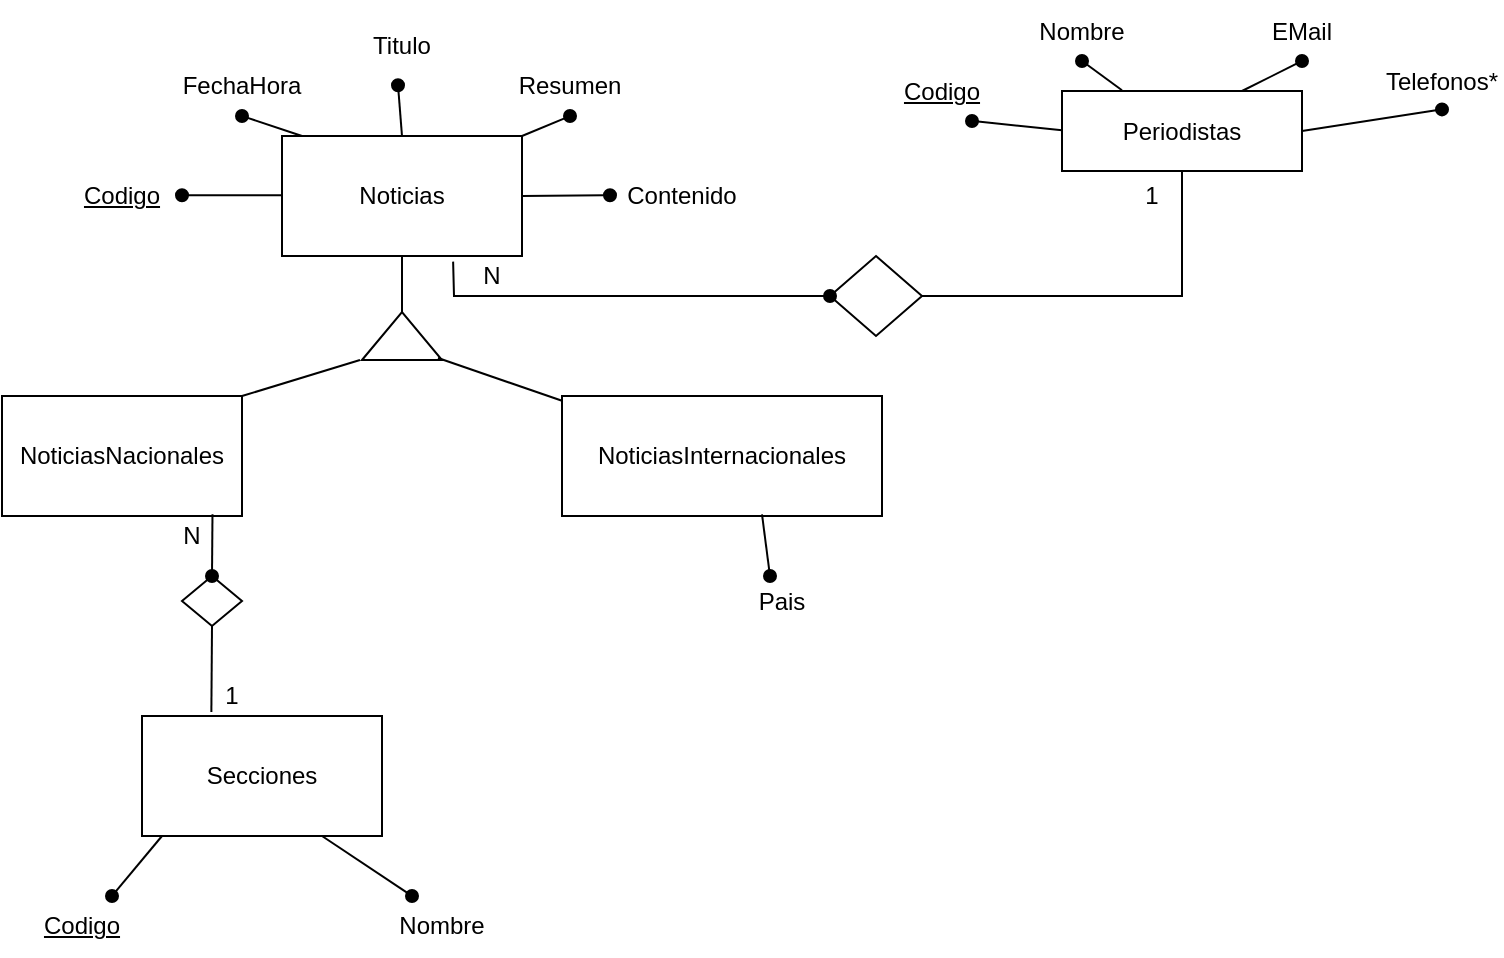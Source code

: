 <mxfile version="17.4.2" type="device"><diagram id="sDNXYqp0FB1McC_Mwqjt" name="Página-1"><mxGraphModel dx="862" dy="553" grid="1" gridSize="10" guides="1" tooltips="1" connect="1" arrows="1" fold="1" page="1" pageScale="1" pageWidth="827" pageHeight="1169" math="0" shadow="0"><root><mxCell id="0"/><mxCell id="1" parent="0"/><mxCell id="K20zXK5v0A6NohmdbOi2-1" value="Noticias" style="rounded=0;whiteSpace=wrap;html=1;" parent="1" vertex="1"><mxGeometry x="170" y="100" width="120" height="60" as="geometry"/></mxCell><mxCell id="K20zXK5v0A6NohmdbOi2-2" value="NoticiasNacionales" style="rounded=0;whiteSpace=wrap;html=1;" parent="1" vertex="1"><mxGeometry x="30" y="230" width="120" height="60" as="geometry"/></mxCell><mxCell id="K20zXK5v0A6NohmdbOi2-3" value="NoticiasInternacionales" style="rounded=0;whiteSpace=wrap;html=1;" parent="1" vertex="1"><mxGeometry x="310" y="230" width="160" height="60" as="geometry"/></mxCell><mxCell id="K20zXK5v0A6NohmdbOi2-4" value="Periodistas" style="rounded=0;whiteSpace=wrap;html=1;" parent="1" vertex="1"><mxGeometry x="560" y="77.5" width="120" height="40" as="geometry"/></mxCell><mxCell id="K20zXK5v0A6NohmdbOi2-5" value="Secciones" style="rounded=0;whiteSpace=wrap;html=1;" parent="1" vertex="1"><mxGeometry x="100" y="390" width="120" height="60" as="geometry"/></mxCell><mxCell id="K20zXK5v0A6NohmdbOi2-7" value="Codigo" style="text;html=1;strokeColor=none;fillColor=none;align=center;verticalAlign=middle;whiteSpace=wrap;rounded=0;fontStyle=4" parent="1" vertex="1"><mxGeometry x="60" y="115" width="60" height="30" as="geometry"/></mxCell><mxCell id="K20zXK5v0A6NohmdbOi2-8" value="FechaHora" style="text;html=1;strokeColor=none;fillColor=none;align=center;verticalAlign=middle;whiteSpace=wrap;rounded=0;" parent="1" vertex="1"><mxGeometry x="120" y="60" width="60" height="30" as="geometry"/></mxCell><mxCell id="K20zXK5v0A6NohmdbOi2-9" value="Titulo" style="text;html=1;strokeColor=none;fillColor=none;align=center;verticalAlign=middle;whiteSpace=wrap;rounded=0;" parent="1" vertex="1"><mxGeometry x="200" y="40" width="60" height="30" as="geometry"/></mxCell><mxCell id="K20zXK5v0A6NohmdbOi2-10" value="Resumen" style="text;html=1;strokeColor=none;fillColor=none;align=center;verticalAlign=middle;whiteSpace=wrap;rounded=0;" parent="1" vertex="1"><mxGeometry x="284" y="60" width="60" height="30" as="geometry"/></mxCell><mxCell id="K20zXK5v0A6NohmdbOi2-11" value="Contenido" style="text;html=1;strokeColor=none;fillColor=none;align=center;verticalAlign=middle;whiteSpace=wrap;rounded=0;" parent="1" vertex="1"><mxGeometry x="340" y="115" width="60" height="30" as="geometry"/></mxCell><mxCell id="K20zXK5v0A6NohmdbOi2-16" value="" style="triangle;whiteSpace=wrap;html=1;rotation=-90;" parent="1" vertex="1"><mxGeometry x="218" y="180" width="24" height="40" as="geometry"/></mxCell><mxCell id="K20zXK5v0A6NohmdbOi2-17" value="" style="endArrow=none;html=1;rounded=0;entryX=1;entryY=0.5;entryDx=0;entryDy=0;exitX=0.5;exitY=1;exitDx=0;exitDy=0;" parent="1" source="K20zXK5v0A6NohmdbOi2-1" target="K20zXK5v0A6NohmdbOi2-16" edge="1"><mxGeometry width="50" height="50" relative="1" as="geometry"><mxPoint x="250" y="230" as="sourcePoint"/><mxPoint x="300" y="180" as="targetPoint"/></mxGeometry></mxCell><mxCell id="K20zXK5v0A6NohmdbOi2-18" value="" style="endArrow=none;html=1;rounded=0;entryX=0;entryY=-0.025;entryDx=0;entryDy=0;entryPerimeter=0;exitX=1;exitY=0;exitDx=0;exitDy=0;" parent="1" source="K20zXK5v0A6NohmdbOi2-2" target="K20zXK5v0A6NohmdbOi2-16" edge="1"><mxGeometry width="50" height="50" relative="1" as="geometry"><mxPoint x="190" y="290" as="sourcePoint"/><mxPoint x="240" y="240" as="targetPoint"/></mxGeometry></mxCell><mxCell id="K20zXK5v0A6NohmdbOi2-19" value="" style="endArrow=none;html=1;rounded=0;entryX=0.042;entryY=0.95;entryDx=0;entryDy=0;entryPerimeter=0;" parent="1" source="K20zXK5v0A6NohmdbOi2-3" target="K20zXK5v0A6NohmdbOi2-16" edge="1"><mxGeometry width="50" height="50" relative="1" as="geometry"><mxPoint x="240" y="290" as="sourcePoint"/><mxPoint x="290" y="240" as="targetPoint"/></mxGeometry></mxCell><mxCell id="K20zXK5v0A6NohmdbOi2-20" value="Codigo" style="text;html=1;strokeColor=none;fillColor=none;align=center;verticalAlign=middle;whiteSpace=wrap;rounded=0;fontStyle=4" parent="1" vertex="1"><mxGeometry x="40" y="480" width="60" height="30" as="geometry"/></mxCell><mxCell id="K20zXK5v0A6NohmdbOi2-21" value="Nombre" style="text;html=1;strokeColor=none;fillColor=none;align=center;verticalAlign=middle;whiteSpace=wrap;rounded=0;" parent="1" vertex="1"><mxGeometry x="220" y="480" width="60" height="30" as="geometry"/></mxCell><mxCell id="K20zXK5v0A6NohmdbOi2-24" value="Codigo" style="text;html=1;strokeColor=none;fillColor=none;align=center;verticalAlign=middle;whiteSpace=wrap;rounded=0;fontStyle=4" parent="1" vertex="1"><mxGeometry x="470" y="62.5" width="60" height="30" as="geometry"/></mxCell><mxCell id="K20zXK5v0A6NohmdbOi2-25" value="Nombre" style="text;html=1;strokeColor=none;fillColor=none;align=center;verticalAlign=middle;whiteSpace=wrap;rounded=0;" parent="1" vertex="1"><mxGeometry x="540" y="32.5" width="60" height="30" as="geometry"/></mxCell><mxCell id="K20zXK5v0A6NohmdbOi2-26" value="EMail" style="text;html=1;strokeColor=none;fillColor=none;align=center;verticalAlign=middle;whiteSpace=wrap;rounded=0;" parent="1" vertex="1"><mxGeometry x="650" y="32.5" width="60" height="30" as="geometry"/></mxCell><mxCell id="K20zXK5v0A6NohmdbOi2-27" value="Telefonos*" style="text;html=1;strokeColor=none;fillColor=none;align=center;verticalAlign=middle;whiteSpace=wrap;rounded=0;" parent="1" vertex="1"><mxGeometry x="720" y="57.5" width="60" height="30" as="geometry"/></mxCell><mxCell id="K20zXK5v0A6NohmdbOi2-34" value="" style="rhombus;whiteSpace=wrap;html=1;" parent="1" vertex="1"><mxGeometry x="444" y="160" width="46" height="40" as="geometry"/></mxCell><mxCell id="K20zXK5v0A6NohmdbOi2-35" value="" style="endArrow=none;html=1;rounded=0;exitX=1;exitY=0.5;exitDx=0;exitDy=0;entryX=0.5;entryY=1;entryDx=0;entryDy=0;" parent="1" source="K20zXK5v0A6NohmdbOi2-34" target="K20zXK5v0A6NohmdbOi2-4" edge="1"><mxGeometry width="50" height="50" relative="1" as="geometry"><mxPoint x="480" y="170" as="sourcePoint"/><mxPoint x="560" y="120" as="targetPoint"/><Array as="points"><mxPoint x="620" y="180"/></Array></mxGeometry></mxCell><mxCell id="K20zXK5v0A6NohmdbOi2-36" value="" style="endArrow=none;html=1;rounded=0;entryX=0.713;entryY=1.047;entryDx=0;entryDy=0;startArrow=oval;startFill=1;entryPerimeter=0;exitX=0;exitY=0.5;exitDx=0;exitDy=0;" parent="1" source="K20zXK5v0A6NohmdbOi2-34" target="K20zXK5v0A6NohmdbOi2-1" edge="1"><mxGeometry width="50" height="50" relative="1" as="geometry"><mxPoint x="360" y="200" as="sourcePoint"/><mxPoint x="380" y="170" as="targetPoint"/><Array as="points"><mxPoint x="256" y="180"/></Array></mxGeometry></mxCell><mxCell id="K20zXK5v0A6NohmdbOi2-37" value="1" style="text;html=1;strokeColor=none;fillColor=none;align=center;verticalAlign=middle;whiteSpace=wrap;rounded=0;" parent="1" vertex="1"><mxGeometry x="140" y="370" width="10" height="20" as="geometry"/></mxCell><mxCell id="K20zXK5v0A6NohmdbOi2-38" value="1" style="text;html=1;strokeColor=none;fillColor=none;align=center;verticalAlign=middle;whiteSpace=wrap;rounded=0;" parent="1" vertex="1"><mxGeometry x="600" y="120" width="10" height="20" as="geometry"/></mxCell><mxCell id="K20zXK5v0A6NohmdbOi2-41" value="N" style="text;html=1;strokeColor=none;fillColor=none;align=center;verticalAlign=middle;whiteSpace=wrap;rounded=0;" parent="1" vertex="1"><mxGeometry x="270" y="160" width="10" height="20" as="geometry"/></mxCell><mxCell id="K20zXK5v0A6NohmdbOi2-45" value="N" style="text;html=1;strokeColor=none;fillColor=none;align=center;verticalAlign=middle;whiteSpace=wrap;rounded=0;" parent="1" vertex="1"><mxGeometry x="120" y="290" width="10" height="20" as="geometry"/></mxCell><mxCell id="K20zXK5v0A6NohmdbOi2-51" value="" style="rhombus;whiteSpace=wrap;html=1;" parent="1" vertex="1"><mxGeometry x="120" y="320" width="30" height="25" as="geometry"/></mxCell><mxCell id="K20zXK5v0A6NohmdbOi2-52" value="" style="endArrow=none;html=1;rounded=0;entryX=0.877;entryY=0.985;entryDx=0;entryDy=0;entryPerimeter=0;exitX=0.5;exitY=0;exitDx=0;exitDy=0;endFill=0;startArrow=oval;startFill=1;" parent="1" source="K20zXK5v0A6NohmdbOi2-51" target="K20zXK5v0A6NohmdbOi2-2" edge="1"><mxGeometry width="50" height="50" relative="1" as="geometry"><mxPoint x="80" y="360" as="sourcePoint"/><mxPoint x="130" y="310" as="targetPoint"/></mxGeometry></mxCell><mxCell id="K20zXK5v0A6NohmdbOi2-53" value="" style="endArrow=none;html=1;rounded=0;entryX=0.5;entryY=1;entryDx=0;entryDy=0;exitX=0.289;exitY=-0.033;exitDx=0;exitDy=0;exitPerimeter=0;" parent="1" source="K20zXK5v0A6NohmdbOi2-5" target="K20zXK5v0A6NohmdbOi2-51" edge="1"><mxGeometry width="50" height="50" relative="1" as="geometry"><mxPoint x="50" y="390" as="sourcePoint"/><mxPoint x="100" y="340" as="targetPoint"/></mxGeometry></mxCell><mxCell id="K20zXK5v0A6NohmdbOi2-55" value="" style="endArrow=none;html=1;rounded=0;strokeColor=default;startArrow=oval;startFill=1;" parent="1" edge="1"><mxGeometry width="50" height="50" relative="1" as="geometry"><mxPoint x="120" y="129.6" as="sourcePoint"/><mxPoint x="170" y="129.6" as="targetPoint"/></mxGeometry></mxCell><mxCell id="K20zXK5v0A6NohmdbOi2-56" value="" style="endArrow=none;html=1;rounded=0;strokeColor=default;startArrow=oval;startFill=1;exitX=0.5;exitY=1;exitDx=0;exitDy=0;" parent="1" source="K20zXK5v0A6NohmdbOi2-8" edge="1"><mxGeometry width="50" height="50" relative="1" as="geometry"><mxPoint x="130" y="100.0" as="sourcePoint"/><mxPoint x="180" y="100.0" as="targetPoint"/></mxGeometry></mxCell><mxCell id="K20zXK5v0A6NohmdbOi2-57" value="" style="endArrow=none;html=1;rounded=0;strokeColor=default;startArrow=oval;startFill=1;entryX=0.5;entryY=0;entryDx=0;entryDy=0;" parent="1" target="K20zXK5v0A6NohmdbOi2-1" edge="1"><mxGeometry width="50" height="50" relative="1" as="geometry"><mxPoint x="228" y="74.6" as="sourcePoint"/><mxPoint x="278" y="74.6" as="targetPoint"/></mxGeometry></mxCell><mxCell id="K20zXK5v0A6NohmdbOi2-58" value="" style="endArrow=none;html=1;rounded=0;strokeColor=default;startArrow=oval;startFill=1;entryX=1;entryY=0;entryDx=0;entryDy=0;exitX=0.5;exitY=1;exitDx=0;exitDy=0;" parent="1" source="K20zXK5v0A6NohmdbOi2-10" target="K20zXK5v0A6NohmdbOi2-1" edge="1"><mxGeometry width="50" height="50" relative="1" as="geometry"><mxPoint x="320" y="97.1" as="sourcePoint"/><mxPoint x="370" y="97.1" as="targetPoint"/></mxGeometry></mxCell><mxCell id="K20zXK5v0A6NohmdbOi2-59" value="" style="endArrow=none;html=1;rounded=0;strokeColor=default;startArrow=oval;startFill=1;entryX=1;entryY=0.5;entryDx=0;entryDy=0;" parent="1" target="K20zXK5v0A6NohmdbOi2-1" edge="1"><mxGeometry width="50" height="50" relative="1" as="geometry"><mxPoint x="334" y="129.6" as="sourcePoint"/><mxPoint x="384" y="129.6" as="targetPoint"/></mxGeometry></mxCell><mxCell id="K20zXK5v0A6NohmdbOi2-60" value="" style="endArrow=none;html=1;rounded=0;strokeColor=default;startArrow=oval;startFill=1;exitX=0.5;exitY=0;exitDx=0;exitDy=0;entryX=0.625;entryY=0.987;entryDx=0;entryDy=0;entryPerimeter=0;" parent="1" target="K20zXK5v0A6NohmdbOi2-3" edge="1"><mxGeometry width="50" height="50" relative="1" as="geometry"><mxPoint x="414" y="320" as="sourcePoint"/><mxPoint x="420" y="309.2" as="targetPoint"/></mxGeometry></mxCell><mxCell id="K20zXK5v0A6NohmdbOi2-61" value="" style="endArrow=none;html=1;rounded=0;strokeColor=default;startArrow=oval;startFill=1;exitX=0.75;exitY=1;exitDx=0;exitDy=0;" parent="1" source="K20zXK5v0A6NohmdbOi2-24" edge="1"><mxGeometry width="50" height="50" relative="1" as="geometry"><mxPoint x="510" y="97.1" as="sourcePoint"/><mxPoint x="560" y="97.1" as="targetPoint"/></mxGeometry></mxCell><mxCell id="K20zXK5v0A6NohmdbOi2-62" value="" style="endArrow=none;html=1;rounded=0;strokeColor=default;startArrow=oval;startFill=1;exitX=0.5;exitY=1;exitDx=0;exitDy=0;" parent="1" source="K20zXK5v0A6NohmdbOi2-25" edge="1"><mxGeometry width="50" height="50" relative="1" as="geometry"><mxPoint x="540" y="77.1" as="sourcePoint"/><mxPoint x="590" y="77.1" as="targetPoint"/></mxGeometry></mxCell><mxCell id="K20zXK5v0A6NohmdbOi2-63" value="" style="endArrow=none;html=1;rounded=0;strokeColor=default;startArrow=oval;startFill=1;entryX=1;entryY=0.5;entryDx=0;entryDy=0;" parent="1" target="K20zXK5v0A6NohmdbOi2-4" edge="1"><mxGeometry width="50" height="50" relative="1" as="geometry"><mxPoint x="750" y="86.7" as="sourcePoint"/><mxPoint x="800" y="86.7" as="targetPoint"/></mxGeometry></mxCell><mxCell id="K20zXK5v0A6NohmdbOi2-64" value="" style="endArrow=none;html=1;rounded=0;strokeColor=default;startArrow=oval;startFill=1;entryX=0.75;entryY=0;entryDx=0;entryDy=0;exitX=0.5;exitY=1;exitDx=0;exitDy=0;" parent="1" source="K20zXK5v0A6NohmdbOi2-26" target="K20zXK5v0A6NohmdbOi2-4" edge="1"><mxGeometry width="50" height="50" relative="1" as="geometry"><mxPoint x="690" y="150.0" as="sourcePoint"/><mxPoint x="740" y="150.0" as="targetPoint"/></mxGeometry></mxCell><mxCell id="K20zXK5v0A6NohmdbOi2-66" value="" style="endArrow=none;html=1;rounded=0;strokeColor=default;startArrow=oval;startFill=1;entryX=0.75;entryY=1;entryDx=0;entryDy=0;exitX=0.25;exitY=0;exitDx=0;exitDy=0;" parent="1" source="K20zXK5v0A6NohmdbOi2-21" target="K20zXK5v0A6NohmdbOi2-5" edge="1"><mxGeometry width="50" height="50" relative="1" as="geometry"><mxPoint x="160" y="479.2" as="sourcePoint"/><mxPoint x="210" y="479.2" as="targetPoint"/></mxGeometry></mxCell><mxCell id="K20zXK5v0A6NohmdbOi2-67" value="" style="endArrow=none;html=1;rounded=0;strokeColor=default;startArrow=oval;startFill=1;exitX=0.75;exitY=0;exitDx=0;exitDy=0;" parent="1" source="K20zXK5v0A6NohmdbOi2-20" edge="1"><mxGeometry width="50" height="50" relative="1" as="geometry"><mxPoint x="60" y="450" as="sourcePoint"/><mxPoint x="110" y="450" as="targetPoint"/></mxGeometry></mxCell><mxCell id="vVAslRMaZsEZ2zXSkeDj-1" value="Pais" style="text;html=1;strokeColor=none;fillColor=none;align=center;verticalAlign=middle;whiteSpace=wrap;rounded=0;" parent="1" vertex="1"><mxGeometry x="390" y="317.5" width="60" height="30" as="geometry"/></mxCell></root></mxGraphModel></diagram></mxfile>